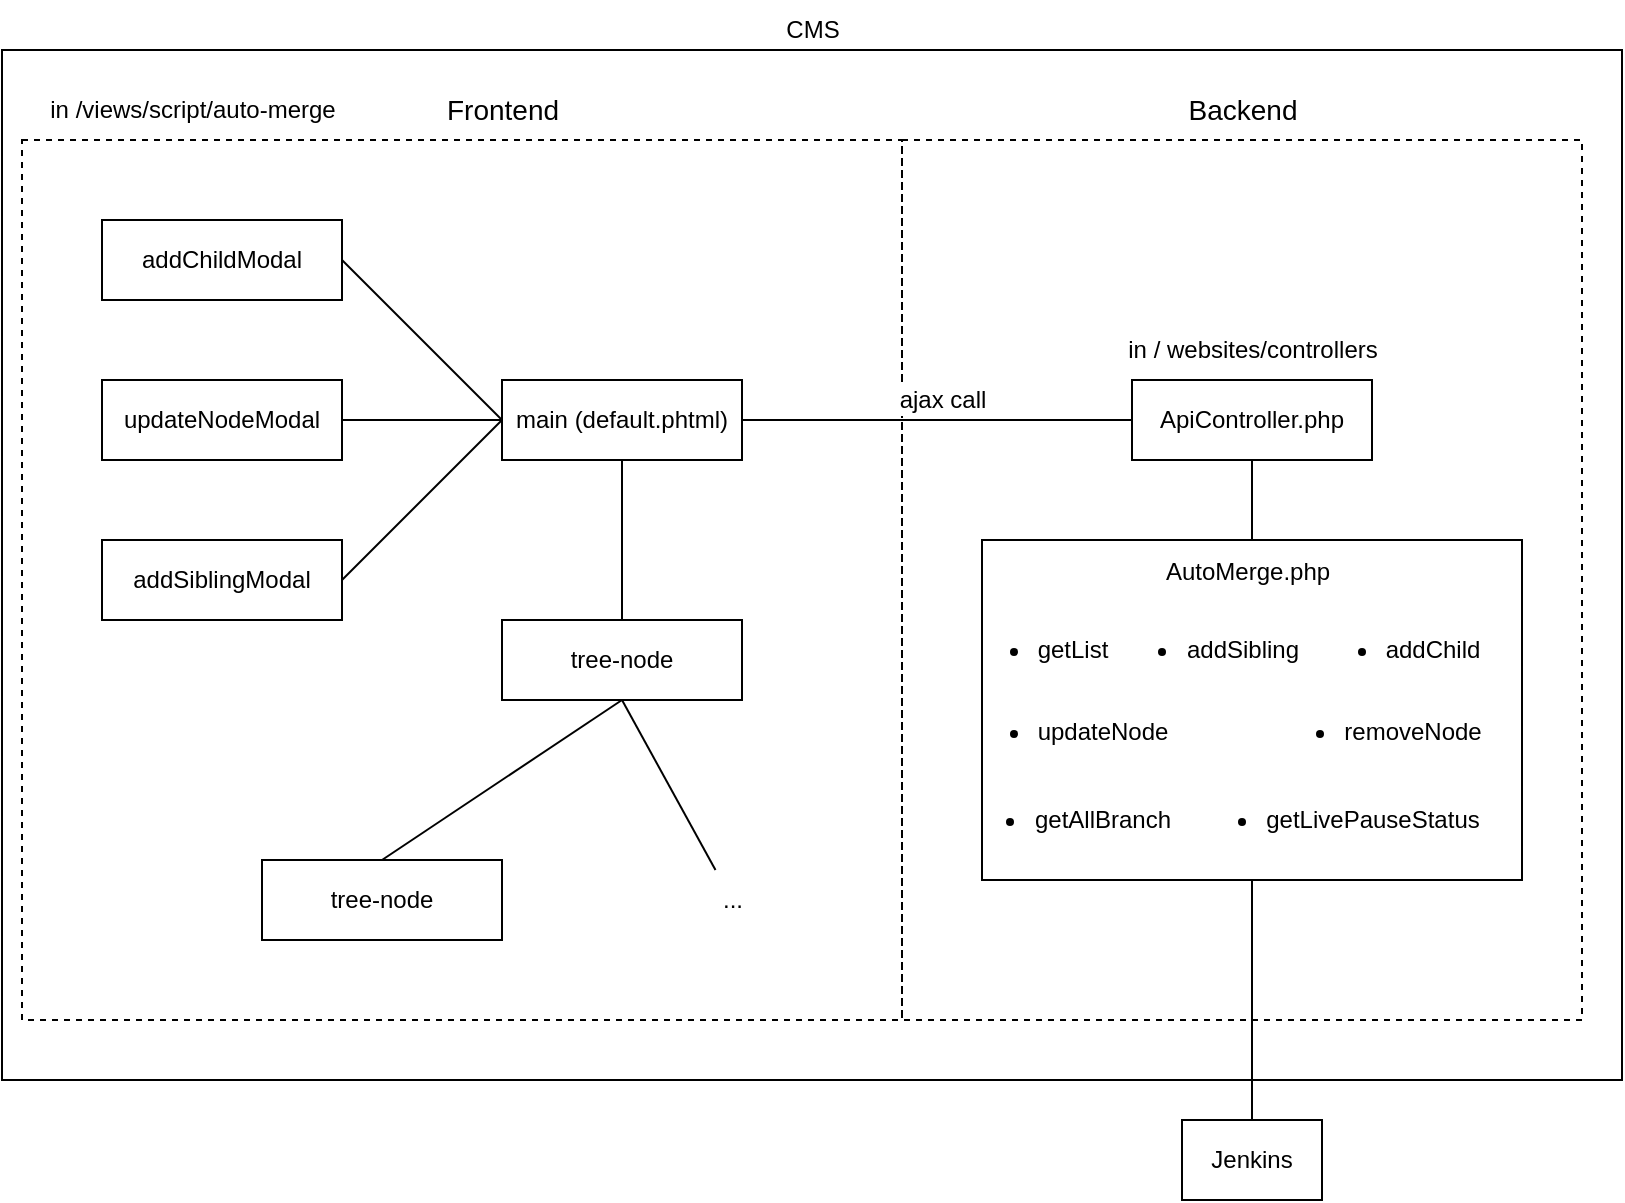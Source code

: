 <mxfile version="20.8.11" type="device"><diagram name="Page-1" id="PzI0_314bbswB-iLlFxf"><mxGraphModel dx="1434" dy="764" grid="1" gridSize="10" guides="1" tooltips="1" connect="1" arrows="1" fold="1" page="1" pageScale="1" pageWidth="850" pageHeight="1100" math="0" shadow="0"><root><mxCell id="0"/><mxCell id="1" parent="0"/><mxCell id="kGifiLCFosfNwZ7k_pfI-9" value="" style="rounded=0;whiteSpace=wrap;html=1;dashed=1;fillColor=none;movable=1;resizable=1;rotatable=1;deletable=1;editable=1;connectable=1;" vertex="1" parent="1"><mxGeometry x="30" y="90" width="440" height="440" as="geometry"/></mxCell><mxCell id="kGifiLCFosfNwZ7k_pfI-1" value="main (default.phtml)" style="rounded=0;whiteSpace=wrap;html=1;" vertex="1" parent="1"><mxGeometry x="270" y="210" width="120" height="40" as="geometry"/></mxCell><mxCell id="kGifiLCFosfNwZ7k_pfI-2" value="tree-node" style="rounded=0;whiteSpace=wrap;html=1;" vertex="1" parent="1"><mxGeometry x="270" y="330" width="120" height="40" as="geometry"/></mxCell><mxCell id="kGifiLCFosfNwZ7k_pfI-3" value="tree-node" style="rounded=0;whiteSpace=wrap;html=1;" vertex="1" parent="1"><mxGeometry x="150" y="450" width="120" height="40" as="geometry"/></mxCell><mxCell id="kGifiLCFosfNwZ7k_pfI-5" value="..." style="text;html=1;align=center;verticalAlign=middle;resizable=0;points=[];autosize=1;strokeColor=none;fillColor=none;" vertex="1" parent="1"><mxGeometry x="370" y="455" width="30" height="30" as="geometry"/></mxCell><mxCell id="kGifiLCFosfNwZ7k_pfI-6" value="addChildModal" style="rounded=0;whiteSpace=wrap;html=1;" vertex="1" parent="1"><mxGeometry x="70" y="130" width="120" height="40" as="geometry"/></mxCell><mxCell id="kGifiLCFosfNwZ7k_pfI-7" value="updateNodeModal" style="rounded=0;whiteSpace=wrap;html=1;" vertex="1" parent="1"><mxGeometry x="70" y="210" width="120" height="40" as="geometry"/></mxCell><mxCell id="kGifiLCFosfNwZ7k_pfI-8" value="addSiblingModal" style="rounded=0;whiteSpace=wrap;html=1;" vertex="1" parent="1"><mxGeometry x="70" y="290" width="120" height="40" as="geometry"/></mxCell><mxCell id="kGifiLCFosfNwZ7k_pfI-10" value="&lt;font style=&quot;font-size: 14px;&quot;&gt;Frontend&lt;/font&gt;" style="text;html=1;align=center;verticalAlign=middle;resizable=0;points=[];autosize=1;strokeColor=none;fillColor=none;" vertex="1" parent="1"><mxGeometry x="230" y="60" width="80" height="30" as="geometry"/></mxCell><mxCell id="kGifiLCFosfNwZ7k_pfI-11" value="in /views/script/auto-merge" style="text;html=1;align=center;verticalAlign=middle;resizable=0;points=[];autosize=1;strokeColor=none;fillColor=none;" vertex="1" parent="1"><mxGeometry x="30" y="60" width="170" height="30" as="geometry"/></mxCell><mxCell id="kGifiLCFosfNwZ7k_pfI-12" value="" style="rounded=0;whiteSpace=wrap;html=1;dashed=1;fillColor=none;" vertex="1" parent="1"><mxGeometry x="470" y="90" width="340" height="440" as="geometry"/></mxCell><mxCell id="kGifiLCFosfNwZ7k_pfI-13" value="&lt;font style=&quot;font-size: 14px;&quot;&gt;Backend&lt;/font&gt;" style="text;html=1;align=center;verticalAlign=middle;resizable=0;points=[];autosize=1;strokeColor=none;fillColor=none;" vertex="1" parent="1"><mxGeometry x="600" y="60" width="80" height="30" as="geometry"/></mxCell><mxCell id="kGifiLCFosfNwZ7k_pfI-14" value="ApiController.php" style="rounded=0;whiteSpace=wrap;html=1;" vertex="1" parent="1"><mxGeometry x="585" y="210" width="120" height="40" as="geometry"/></mxCell><mxCell id="kGifiLCFosfNwZ7k_pfI-15" value="in / websites/controllers" style="text;html=1;align=center;verticalAlign=middle;resizable=0;points=[];autosize=1;strokeColor=none;fillColor=none;" vertex="1" parent="1"><mxGeometry x="570" y="180" width="150" height="30" as="geometry"/></mxCell><mxCell id="kGifiLCFosfNwZ7k_pfI-16" value="" style="rounded=0;whiteSpace=wrap;html=1;" vertex="1" parent="1"><mxGeometry x="510" y="290" width="270" height="170" as="geometry"/></mxCell><UserObject label="&lt;font style=&quot;font-size: 12px;&quot;&gt;AutoMerge.php&lt;/font&gt;" id="kGifiLCFosfNwZ7k_pfI-17"><mxCell style="text;whiteSpace=wrap;html=1;fontSize=14;" vertex="1" parent="1"><mxGeometry x="600" y="290" width="90" height="30" as="geometry"/></mxCell></UserObject><mxCell id="kGifiLCFosfNwZ7k_pfI-19" value="&lt;ul&gt;&lt;li&gt;getList&lt;/li&gt;&lt;/ul&gt;" style="text;html=1;align=center;verticalAlign=middle;resizable=0;points=[];autosize=1;strokeColor=none;fillColor=none;fontSize=12;" vertex="1" parent="1"><mxGeometry x="485" y="320" width="100" height="50" as="geometry"/></mxCell><mxCell id="kGifiLCFosfNwZ7k_pfI-20" value="&lt;ul&gt;&lt;li&gt;addSibling&lt;/li&gt;&lt;/ul&gt;" style="text;html=1;align=center;verticalAlign=middle;resizable=0;points=[];autosize=1;strokeColor=none;fillColor=none;fontSize=12;" vertex="1" parent="1"><mxGeometry x="560" y="320" width="120" height="50" as="geometry"/></mxCell><mxCell id="kGifiLCFosfNwZ7k_pfI-21" value="&lt;ul&gt;&lt;li&gt;addChild&lt;/li&gt;&lt;/ul&gt;" style="text;html=1;align=center;verticalAlign=middle;resizable=0;points=[];autosize=1;strokeColor=none;fillColor=none;fontSize=12;" vertex="1" parent="1"><mxGeometry x="660" y="320" width="110" height="50" as="geometry"/></mxCell><mxCell id="kGifiLCFosfNwZ7k_pfI-22" value="&lt;ul&gt;&lt;li&gt;updateNode&lt;/li&gt;&lt;/ul&gt;" style="text;html=1;align=center;verticalAlign=middle;resizable=0;points=[];autosize=1;strokeColor=none;fillColor=none;fontSize=12;" vertex="1" parent="1"><mxGeometry x="485" y="361" width="130" height="50" as="geometry"/></mxCell><mxCell id="kGifiLCFosfNwZ7k_pfI-23" value="&lt;ul&gt;&lt;li&gt;removeNode&lt;/li&gt;&lt;/ul&gt;" style="text;html=1;align=center;verticalAlign=middle;resizable=0;points=[];autosize=1;strokeColor=none;fillColor=none;fontSize=12;" vertex="1" parent="1"><mxGeometry x="640" y="361" width="130" height="50" as="geometry"/></mxCell><mxCell id="kGifiLCFosfNwZ7k_pfI-24" value="&lt;ul&gt;&lt;li&gt;getAllBranch&lt;/li&gt;&lt;/ul&gt;" style="text;html=1;align=center;verticalAlign=middle;resizable=0;points=[];autosize=1;strokeColor=none;fillColor=none;fontSize=12;" vertex="1" parent="1"><mxGeometry x="485" y="405" width="130" height="50" as="geometry"/></mxCell><mxCell id="kGifiLCFosfNwZ7k_pfI-25" value="&lt;ul&gt;&lt;li&gt;getLivePauseStatus&lt;/li&gt;&lt;/ul&gt;" style="text;html=1;align=center;verticalAlign=middle;resizable=0;points=[];autosize=1;strokeColor=none;fillColor=none;fontSize=12;" vertex="1" parent="1"><mxGeometry x="600" y="405" width="170" height="50" as="geometry"/></mxCell><mxCell id="kGifiLCFosfNwZ7k_pfI-26" value="" style="endArrow=none;html=1;rounded=0;fontSize=12;entryX=0;entryY=0.5;entryDx=0;entryDy=0;" edge="1" parent="1" target="kGifiLCFosfNwZ7k_pfI-1"><mxGeometry width="50" height="50" relative="1" as="geometry"><mxPoint x="190" y="150" as="sourcePoint"/><mxPoint x="240" y="100" as="targetPoint"/></mxGeometry></mxCell><mxCell id="kGifiLCFosfNwZ7k_pfI-27" value="" style="endArrow=none;html=1;rounded=0;fontSize=12;entryX=0;entryY=0.5;entryDx=0;entryDy=0;exitX=1;exitY=0.5;exitDx=0;exitDy=0;" edge="1" parent="1" source="kGifiLCFosfNwZ7k_pfI-7" target="kGifiLCFosfNwZ7k_pfI-1"><mxGeometry width="50" height="50" relative="1" as="geometry"><mxPoint x="200" y="160" as="sourcePoint"/><mxPoint x="280" y="240" as="targetPoint"/></mxGeometry></mxCell><mxCell id="kGifiLCFosfNwZ7k_pfI-28" value="" style="endArrow=none;html=1;rounded=0;fontSize=12;entryX=0;entryY=0.5;entryDx=0;entryDy=0;exitX=1;exitY=0.5;exitDx=0;exitDy=0;" edge="1" parent="1" source="kGifiLCFosfNwZ7k_pfI-8" target="kGifiLCFosfNwZ7k_pfI-1"><mxGeometry width="50" height="50" relative="1" as="geometry"><mxPoint x="200" y="240" as="sourcePoint"/><mxPoint x="280" y="240" as="targetPoint"/></mxGeometry></mxCell><mxCell id="kGifiLCFosfNwZ7k_pfI-29" value="" style="endArrow=none;html=1;rounded=0;fontSize=12;entryX=0.5;entryY=1;entryDx=0;entryDy=0;exitX=0.5;exitY=0;exitDx=0;exitDy=0;" edge="1" parent="1" source="kGifiLCFosfNwZ7k_pfI-2" target="kGifiLCFosfNwZ7k_pfI-1"><mxGeometry width="50" height="50" relative="1" as="geometry"><mxPoint x="200" y="320" as="sourcePoint"/><mxPoint x="280" y="240" as="targetPoint"/></mxGeometry></mxCell><mxCell id="kGifiLCFosfNwZ7k_pfI-30" value="" style="endArrow=none;html=1;rounded=0;fontSize=12;entryX=0.5;entryY=1;entryDx=0;entryDy=0;exitX=0.5;exitY=0;exitDx=0;exitDy=0;" edge="1" parent="1" source="kGifiLCFosfNwZ7k_pfI-3" target="kGifiLCFosfNwZ7k_pfI-2"><mxGeometry width="50" height="50" relative="1" as="geometry"><mxPoint x="340" y="340" as="sourcePoint"/><mxPoint x="340" y="260" as="targetPoint"/></mxGeometry></mxCell><mxCell id="kGifiLCFosfNwZ7k_pfI-31" value="" style="endArrow=none;html=1;rounded=0;fontSize=12;" edge="1" parent="1" source="kGifiLCFosfNwZ7k_pfI-5"><mxGeometry width="50" height="50" relative="1" as="geometry"><mxPoint x="220" y="460" as="sourcePoint"/><mxPoint x="330" y="370" as="targetPoint"/></mxGeometry></mxCell><mxCell id="kGifiLCFosfNwZ7k_pfI-32" value="" style="endArrow=none;html=1;rounded=0;fontSize=12;entryX=1;entryY=0.5;entryDx=0;entryDy=0;exitX=0;exitY=0.5;exitDx=0;exitDy=0;" edge="1" parent="1" source="kGifiLCFosfNwZ7k_pfI-14" target="kGifiLCFosfNwZ7k_pfI-1"><mxGeometry width="50" height="50" relative="1" as="geometry"><mxPoint x="386.75" y="465" as="sourcePoint"/><mxPoint x="340" y="380" as="targetPoint"/></mxGeometry></mxCell><mxCell id="kGifiLCFosfNwZ7k_pfI-34" value="ajax call" style="edgeLabel;html=1;align=center;verticalAlign=middle;resizable=0;points=[];fontSize=12;" vertex="1" connectable="0" parent="kGifiLCFosfNwZ7k_pfI-32"><mxGeometry x="-0.077" y="1" relative="1" as="geometry"><mxPoint x="-5" y="-11" as="offset"/></mxGeometry></mxCell><mxCell id="kGifiLCFosfNwZ7k_pfI-33" value="" style="endArrow=none;html=1;rounded=0;fontSize=12;entryX=0.5;entryY=0;entryDx=0;entryDy=0;exitX=0.5;exitY=1;exitDx=0;exitDy=0;" edge="1" parent="1" source="kGifiLCFosfNwZ7k_pfI-14" target="kGifiLCFosfNwZ7k_pfI-17"><mxGeometry width="50" height="50" relative="1" as="geometry"><mxPoint x="520" y="240" as="sourcePoint"/><mxPoint x="400" y="240" as="targetPoint"/></mxGeometry></mxCell><mxCell id="kGifiLCFosfNwZ7k_pfI-35" value="Jenkins" style="rounded=0;whiteSpace=wrap;html=1;fontSize=12;fillColor=none;" vertex="1" parent="1"><mxGeometry x="610" y="580" width="70" height="40" as="geometry"/></mxCell><mxCell id="kGifiLCFosfNwZ7k_pfI-36" value="" style="endArrow=none;html=1;rounded=0;fontSize=12;exitX=0.5;exitY=1;exitDx=0;exitDy=0;entryX=0.5;entryY=0;entryDx=0;entryDy=0;" edge="1" parent="1" source="kGifiLCFosfNwZ7k_pfI-16" target="kGifiLCFosfNwZ7k_pfI-35"><mxGeometry width="50" height="50" relative="1" as="geometry"><mxPoint x="560" y="650" as="sourcePoint"/><mxPoint x="610" y="600" as="targetPoint"/></mxGeometry></mxCell><mxCell id="kGifiLCFosfNwZ7k_pfI-37" value="" style="rounded=0;whiteSpace=wrap;html=1;fontSize=12;fillColor=none;" vertex="1" parent="1"><mxGeometry x="20" y="45" width="810" height="515" as="geometry"/></mxCell><mxCell id="kGifiLCFosfNwZ7k_pfI-38" value="CMS" style="text;html=1;align=center;verticalAlign=middle;resizable=0;points=[];autosize=1;strokeColor=none;fillColor=none;fontSize=12;" vertex="1" parent="1"><mxGeometry x="400" y="20" width="50" height="30" as="geometry"/></mxCell></root></mxGraphModel></diagram></mxfile>